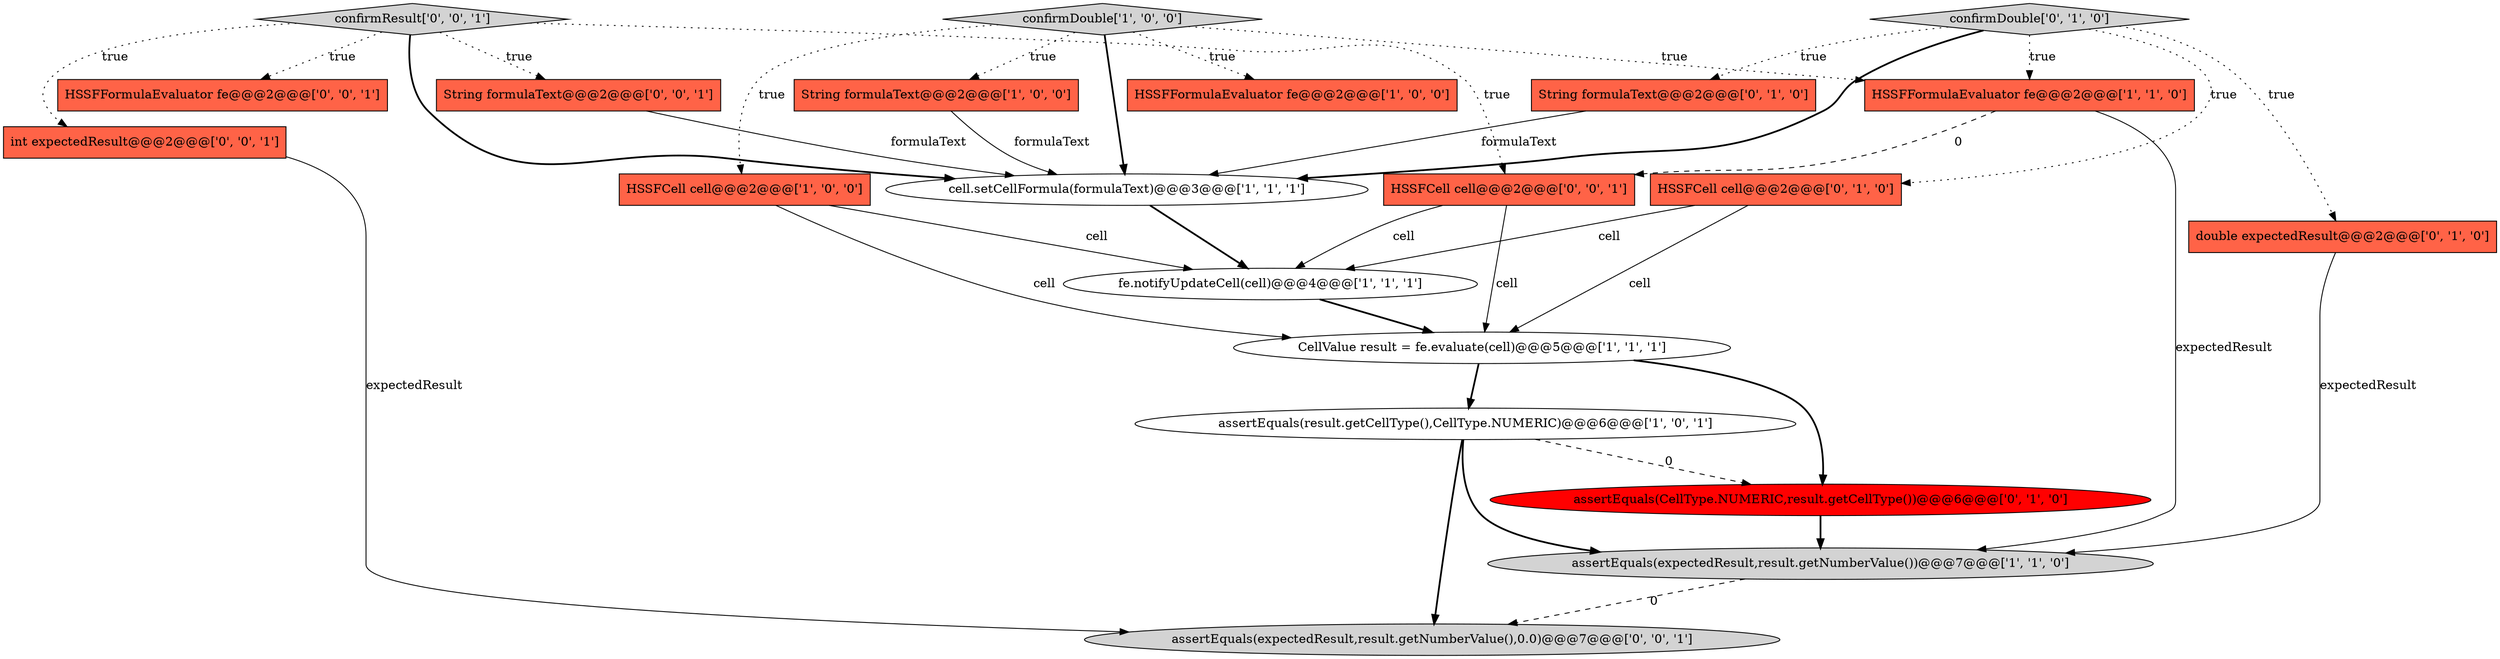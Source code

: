 digraph {
6 [style = filled, label = "CellValue result = fe.evaluate(cell)@@@5@@@['1', '1', '1']", fillcolor = white, shape = ellipse image = "AAA0AAABBB1BBB"];
13 [style = filled, label = "HSSFCell cell@@@2@@@['0', '1', '0']", fillcolor = tomato, shape = box image = "AAA0AAABBB2BBB"];
15 [style = filled, label = "int expectedResult@@@2@@@['0', '0', '1']", fillcolor = tomato, shape = box image = "AAA0AAABBB3BBB"];
5 [style = filled, label = "confirmDouble['1', '0', '0']", fillcolor = lightgray, shape = diamond image = "AAA0AAABBB1BBB"];
16 [style = filled, label = "HSSFFormulaEvaluator fe@@@2@@@['0', '0', '1']", fillcolor = tomato, shape = box image = "AAA0AAABBB3BBB"];
9 [style = filled, label = "assertEquals(result.getCellType(),CellType.NUMERIC)@@@6@@@['1', '0', '1']", fillcolor = white, shape = ellipse image = "AAA0AAABBB1BBB"];
12 [style = filled, label = "confirmDouble['0', '1', '0']", fillcolor = lightgray, shape = diamond image = "AAA0AAABBB2BBB"];
20 [style = filled, label = "confirmResult['0', '0', '1']", fillcolor = lightgray, shape = diamond image = "AAA0AAABBB3BBB"];
7 [style = filled, label = "String formulaText@@@2@@@['1', '0', '0']", fillcolor = tomato, shape = box image = "AAA0AAABBB1BBB"];
3 [style = filled, label = "cell.setCellFormula(formulaText)@@@3@@@['1', '1', '1']", fillcolor = white, shape = ellipse image = "AAA0AAABBB1BBB"];
2 [style = filled, label = "HSSFCell cell@@@2@@@['1', '0', '0']", fillcolor = tomato, shape = box image = "AAA0AAABBB1BBB"];
8 [style = filled, label = "HSSFFormulaEvaluator fe@@@2@@@['1', '1', '0']", fillcolor = tomato, shape = box image = "AAA0AAABBB1BBB"];
17 [style = filled, label = "String formulaText@@@2@@@['0', '0', '1']", fillcolor = tomato, shape = box image = "AAA0AAABBB3BBB"];
4 [style = filled, label = "fe.notifyUpdateCell(cell)@@@4@@@['1', '1', '1']", fillcolor = white, shape = ellipse image = "AAA0AAABBB1BBB"];
0 [style = filled, label = "assertEquals(expectedResult,result.getNumberValue())@@@7@@@['1', '1', '0']", fillcolor = lightgray, shape = ellipse image = "AAA0AAABBB1BBB"];
14 [style = filled, label = "assertEquals(CellType.NUMERIC,result.getCellType())@@@6@@@['0', '1', '0']", fillcolor = red, shape = ellipse image = "AAA1AAABBB2BBB"];
11 [style = filled, label = "double expectedResult@@@2@@@['0', '1', '0']", fillcolor = tomato, shape = box image = "AAA0AAABBB2BBB"];
1 [style = filled, label = "HSSFFormulaEvaluator fe@@@2@@@['1', '0', '0']", fillcolor = tomato, shape = box image = "AAA0AAABBB1BBB"];
19 [style = filled, label = "HSSFCell cell@@@2@@@['0', '0', '1']", fillcolor = tomato, shape = box image = "AAA0AAABBB3BBB"];
10 [style = filled, label = "String formulaText@@@2@@@['0', '1', '0']", fillcolor = tomato, shape = box image = "AAA0AAABBB2BBB"];
18 [style = filled, label = "assertEquals(expectedResult,result.getNumberValue(),0.0)@@@7@@@['0', '0', '1']", fillcolor = lightgray, shape = ellipse image = "AAA0AAABBB3BBB"];
5->3 [style = bold, label=""];
8->19 [style = dashed, label="0"];
9->0 [style = bold, label=""];
4->6 [style = bold, label=""];
12->8 [style = dotted, label="true"];
20->17 [style = dotted, label="true"];
7->3 [style = solid, label="formulaText"];
5->1 [style = dotted, label="true"];
13->6 [style = solid, label="cell"];
17->3 [style = solid, label="formulaText"];
2->4 [style = solid, label="cell"];
19->4 [style = solid, label="cell"];
10->3 [style = solid, label="formulaText"];
20->3 [style = bold, label=""];
3->4 [style = bold, label=""];
12->11 [style = dotted, label="true"];
13->4 [style = solid, label="cell"];
6->14 [style = bold, label=""];
12->13 [style = dotted, label="true"];
9->18 [style = bold, label=""];
9->14 [style = dashed, label="0"];
15->18 [style = solid, label="expectedResult"];
14->0 [style = bold, label=""];
12->10 [style = dotted, label="true"];
5->7 [style = dotted, label="true"];
19->6 [style = solid, label="cell"];
0->18 [style = dashed, label="0"];
11->0 [style = solid, label="expectedResult"];
2->6 [style = solid, label="cell"];
12->3 [style = bold, label=""];
20->19 [style = dotted, label="true"];
6->9 [style = bold, label=""];
5->8 [style = dotted, label="true"];
8->0 [style = solid, label="expectedResult"];
20->15 [style = dotted, label="true"];
20->16 [style = dotted, label="true"];
5->2 [style = dotted, label="true"];
}
